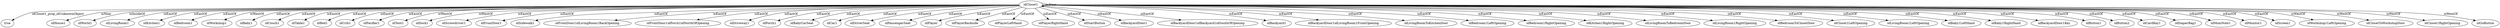 digraph  {
idCloset1 [node_type=entity_node];
true [node_type=property_node];
idHouse1 [node_type=entity_node];
idWorld1 [node_type=entity_node];
idLivingRoom1 [node_type=entity_node];
idKitchen1 [node_type=entity_node];
idBedroom1 [node_type=entity_node];
idWorkshop1 [node_type=entity_node];
idBaby1 [node_type=entity_node];
idCouch1 [node_type=entity_node];
idTable1 [node_type=entity_node];
idBed1 [node_type=entity_node];
idCrib1 [node_type=entity_node];
idPacifier1 [node_type=entity_node];
idTent1 [node_type=entity_node];
idDock1 [node_type=entity_node];
idScrewdriver1 [node_type=entity_node];
idFrontDoor1 [node_type=entity_node];
idSidewalk1 [node_type=entity_node];
idFrontDoor1idLivingRoom1BackOpening [node_type=entity_node];
idFrontDoor1idPorch1idNorthOfOpening [node_type=entity_node];
idDriveway1 [node_type=entity_node];
idPorch1 [node_type=entity_node];
idBabyCarSeat [node_type=entity_node];
idCar1 [node_type=entity_node];
idDriverSeat [node_type=entity_node];
idPassengerSeat [node_type=entity_node];
idPlayer [node_type=entity_node];
idPlayerBackside [node_type=entity_node];
idPlayerLeftHand [node_type=entity_node];
idPlayerRightHand [node_type=entity_node];
idStartButton [node_type=entity_node];
idBackyardDoor1 [node_type=entity_node];
idBackyardDoor1idBackyard1idSouthOfOpening [node_type=entity_node];
idBackyard1 [node_type=entity_node];
idBackyardDoor1idLivingRoom1FrontOpening [node_type=entity_node];
idLivingRoomToKitchenDoor [node_type=entity_node];
idBedroom1LeftOpening [node_type=entity_node];
idBedroom1RightOpening [node_type=entity_node];
idKitchen1RightOpening [node_type=entity_node];
idLivingRoomToBedroomDoor [node_type=entity_node];
idLivingRoom1RightOpening [node_type=entity_node];
idBedroomToClosetDoor [node_type=entity_node];
idCloset1LeftOpening [node_type=entity_node];
idLivingRoom1LeftOpening [node_type=entity_node];
idBaby1LeftHand [node_type=entity_node];
idBaby1RightHand [node_type=entity_node];
idBackyardDoor1Key [node_type=entity_node];
idButton1 [node_type=entity_node];
idButton2 [node_type=entity_node];
idCardKey1 [node_type=entity_node];
idDiaperBag1 [node_type=entity_node];
idMomNote1 [node_type=entity_node];
idMonitor1 [node_type=entity_node];
idScreen1 [node_type=entity_node];
idWorkshop1LeftOpening [node_type=entity_node];
idClosetToWorkshopDoor [node_type=entity_node];
idCloset1RightOpening [node_type=entity_node];
idGoButton [node_type=entity_node];
idCloset1 -> true  [edge_type=property, label=idCloset1_prop_idUnknownObject];
idCloset1 -> idHouse1  [edge_type=relationship, label=isNear];
idCloset1 -> idWorld1  [edge_type=relationship, label=isInsideOf];
idCloset1 -> idLivingRoom1  [edge_type=relationship, label=isEastOf];
idCloset1 -> idKitchen1  [edge_type=relationship, label=isEastOf];
idCloset1 -> idBedroom1  [edge_type=relationship, label=isEastOf];
idCloset1 -> idCloset1  [edge_type=relationship, label=isNear];
idCloset1 -> idWorkshop1  [edge_type=relationship, label=isWestOf];
idCloset1 -> idBaby1  [edge_type=relationship, label=isEastOf];
idCloset1 -> idCouch1  [edge_type=relationship, label=isEastOf];
idCloset1 -> idTable1  [edge_type=relationship, label=isEastOf];
idCloset1 -> idBed1  [edge_type=relationship, label=isEastOf];
idCloset1 -> idCrib1  [edge_type=relationship, label=isEastOf];
idCloset1 -> idPacifier1  [edge_type=relationship, label=isEastOf];
idCloset1 -> idTent1  [edge_type=relationship, label=isWestOf];
idCloset1 -> idDock1  [edge_type=relationship, label=isWestOf];
idCloset1 -> idScrewdriver1  [edge_type=relationship, label=isEastOf];
idCloset1 -> idFrontDoor1  [edge_type=relationship, label=isEastOf];
idCloset1 -> idSidewalk1  [edge_type=relationship, label=isEastOf];
idCloset1 -> idFrontDoor1idLivingRoom1BackOpening  [edge_type=relationship, label=isEastOf];
idCloset1 -> idFrontDoor1idPorch1idNorthOfOpening  [edge_type=relationship, label=isEastOf];
idCloset1 -> idDriveway1  [edge_type=relationship, label=isEastOf];
idCloset1 -> idPorch1  [edge_type=relationship, label=isEastOf];
idCloset1 -> idBabyCarSeat  [edge_type=relationship, label=isEastOf];
idCloset1 -> idCar1  [edge_type=relationship, label=isEastOf];
idCloset1 -> idDriverSeat  [edge_type=relationship, label=isEastOf];
idCloset1 -> idPassengerSeat  [edge_type=relationship, label=isEastOf];
idCloset1 -> idPlayer  [edge_type=relationship, label=isEastOf];
idCloset1 -> idPlayerBackside  [edge_type=relationship, label=isEastOf];
idCloset1 -> idPlayerLeftHand  [edge_type=relationship, label=isEastOf];
idCloset1 -> idPlayerRightHand  [edge_type=relationship, label=isEastOf];
idCloset1 -> idStartButton  [edge_type=relationship, label=isEastOf];
idCloset1 -> idBackyardDoor1  [edge_type=relationship, label=isEastOf];
idCloset1 -> idBackyardDoor1idBackyard1idSouthOfOpening  [edge_type=relationship, label=isEastOf];
idCloset1 -> idBackyard1  [edge_type=relationship, label=isEastOf];
idCloset1 -> idBackyardDoor1idLivingRoom1FrontOpening  [edge_type=relationship, label=isEastOf];
idCloset1 -> idLivingRoomToKitchenDoor  [edge_type=relationship, label=isEastOf];
idCloset1 -> idBedroom1LeftOpening  [edge_type=relationship, label=isEastOf];
idCloset1 -> idBedroom1RightOpening  [edge_type=relationship, label=isEastOf];
idCloset1 -> idKitchen1RightOpening  [edge_type=relationship, label=isEastOf];
idCloset1 -> idLivingRoomToBedroomDoor  [edge_type=relationship, label=isEastOf];
idCloset1 -> idLivingRoom1RightOpening  [edge_type=relationship, label=isEastOf];
idCloset1 -> idBedroomToClosetDoor  [edge_type=relationship, label=isEastOf];
idCloset1 -> idCloset1LeftOpening  [edge_type=relationship, label=isEastOf];
idCloset1 -> idLivingRoom1LeftOpening  [edge_type=relationship, label=isEastOf];
idCloset1 -> idBaby1LeftHand  [edge_type=relationship, label=isEastOf];
idCloset1 -> idBaby1RightHand  [edge_type=relationship, label=isEastOf];
idCloset1 -> idBackyardDoor1Key  [edge_type=relationship, label=isEastOf];
idCloset1 -> idButton1  [edge_type=relationship, label=isEastOf];
idCloset1 -> idButton2  [edge_type=relationship, label=isEastOf];
idCloset1 -> idCardKey1  [edge_type=relationship, label=isEastOf];
idCloset1 -> idDiaperBag1  [edge_type=relationship, label=isEastOf];
idCloset1 -> idMomNote1  [edge_type=relationship, label=isEastOf];
idCloset1 -> idMonitor1  [edge_type=relationship, label=isEastOf];
idCloset1 -> idScreen1  [edge_type=relationship, label=isEastOf];
idCloset1 -> idWorkshop1LeftOpening  [edge_type=relationship, label=isWestOf];
idCloset1 -> idClosetToWorkshopDoor  [edge_type=relationship, label=isWestOf];
idCloset1 -> idCloset1RightOpening  [edge_type=relationship, label=isWestOf];
idCloset1 -> idGoButton  [edge_type=relationship, label=isWestOf];
}
